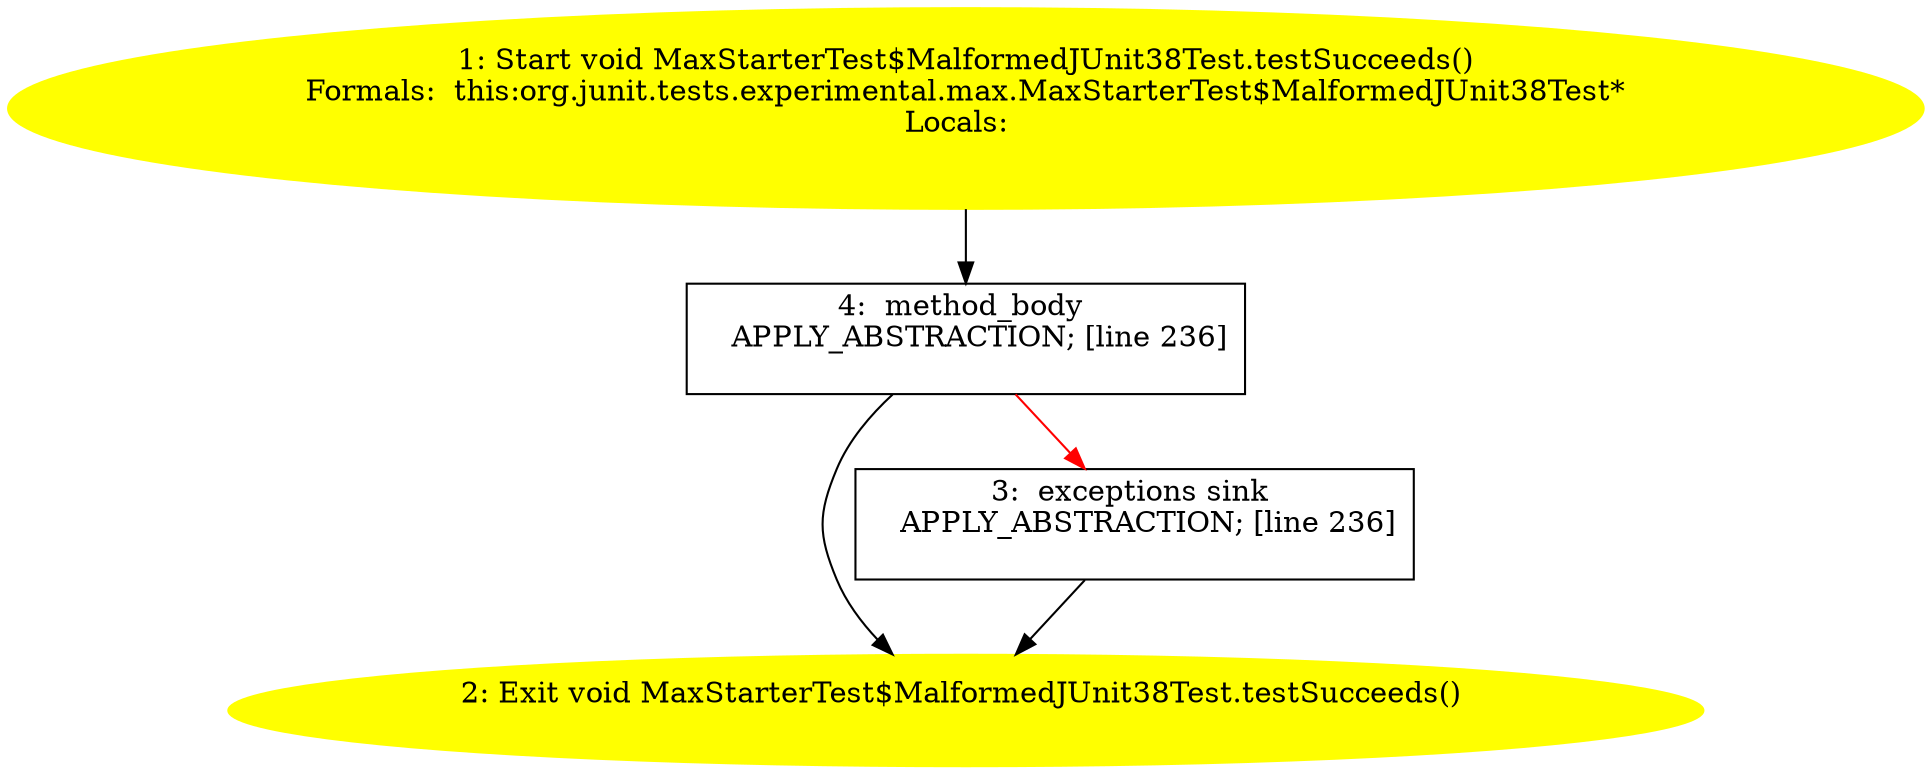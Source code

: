 /* @generated */
digraph cfg {
"org.junit.tests.experimental.max.MaxStarterTest$MalformedJUnit38Test.testSucceeds():void.5e495ed2a903d7d73d422729198a69be_1" [label="1: Start void MaxStarterTest$MalformedJUnit38Test.testSucceeds()\nFormals:  this:org.junit.tests.experimental.max.MaxStarterTest$MalformedJUnit38Test*\nLocals:  \n  " color=yellow style=filled]
	

	 "org.junit.tests.experimental.max.MaxStarterTest$MalformedJUnit38Test.testSucceeds():void.5e495ed2a903d7d73d422729198a69be_1" -> "org.junit.tests.experimental.max.MaxStarterTest$MalformedJUnit38Test.testSucceeds():void.5e495ed2a903d7d73d422729198a69be_4" ;
"org.junit.tests.experimental.max.MaxStarterTest$MalformedJUnit38Test.testSucceeds():void.5e495ed2a903d7d73d422729198a69be_2" [label="2: Exit void MaxStarterTest$MalformedJUnit38Test.testSucceeds() \n  " color=yellow style=filled]
	

"org.junit.tests.experimental.max.MaxStarterTest$MalformedJUnit38Test.testSucceeds():void.5e495ed2a903d7d73d422729198a69be_3" [label="3:  exceptions sink \n   APPLY_ABSTRACTION; [line 236]\n " shape="box"]
	

	 "org.junit.tests.experimental.max.MaxStarterTest$MalformedJUnit38Test.testSucceeds():void.5e495ed2a903d7d73d422729198a69be_3" -> "org.junit.tests.experimental.max.MaxStarterTest$MalformedJUnit38Test.testSucceeds():void.5e495ed2a903d7d73d422729198a69be_2" ;
"org.junit.tests.experimental.max.MaxStarterTest$MalformedJUnit38Test.testSucceeds():void.5e495ed2a903d7d73d422729198a69be_4" [label="4:  method_body \n   APPLY_ABSTRACTION; [line 236]\n " shape="box"]
	

	 "org.junit.tests.experimental.max.MaxStarterTest$MalformedJUnit38Test.testSucceeds():void.5e495ed2a903d7d73d422729198a69be_4" -> "org.junit.tests.experimental.max.MaxStarterTest$MalformedJUnit38Test.testSucceeds():void.5e495ed2a903d7d73d422729198a69be_2" ;
	 "org.junit.tests.experimental.max.MaxStarterTest$MalformedJUnit38Test.testSucceeds():void.5e495ed2a903d7d73d422729198a69be_4" -> "org.junit.tests.experimental.max.MaxStarterTest$MalformedJUnit38Test.testSucceeds():void.5e495ed2a903d7d73d422729198a69be_3" [color="red" ];
}
